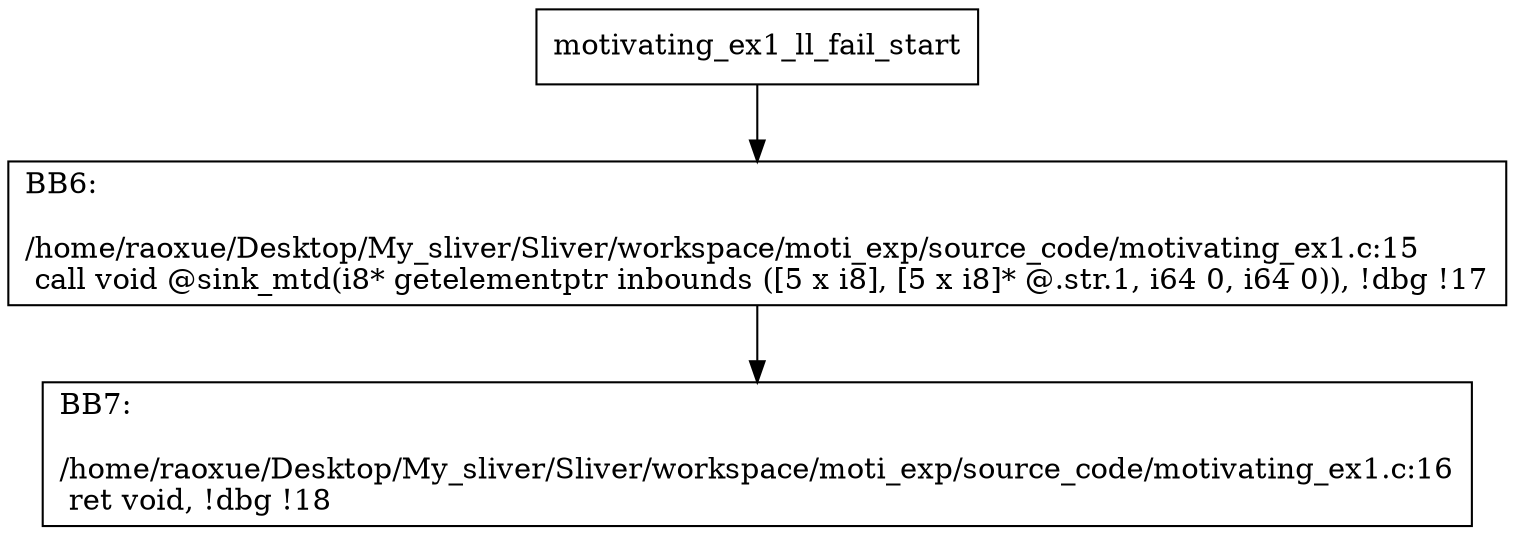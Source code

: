 digraph "CFG for'motivating_ex1_ll_fail' function" {
	BBmotivating_ex1_ll_fail_start[shape=record,label="{motivating_ex1_ll_fail_start}"];
	BBmotivating_ex1_ll_fail_start-> motivating_ex1_ll_failBB6;
	motivating_ex1_ll_failBB6 [shape=record, label="{BB6:\l\l/home/raoxue/Desktop/My_sliver/Sliver/workspace/moti_exp/source_code/motivating_ex1.c:15\l
  call void @sink_mtd(i8* getelementptr inbounds ([5 x i8], [5 x i8]* @.str.1, i64 0, i64 0)), !dbg !17\l
}"];
	motivating_ex1_ll_failBB6-> motivating_ex1_ll_failBB7;
	motivating_ex1_ll_failBB7 [shape=record, label="{BB7:\l\l/home/raoxue/Desktop/My_sliver/Sliver/workspace/moti_exp/source_code/motivating_ex1.c:16\l
  ret void, !dbg !18\l
}"];
}
